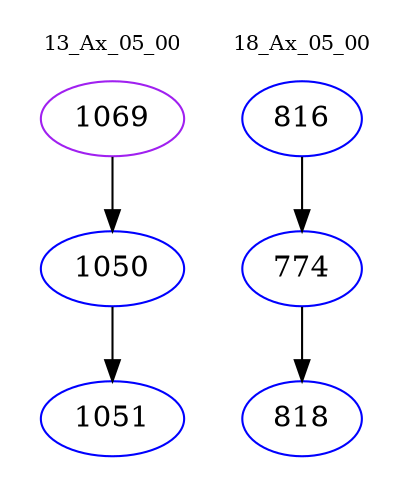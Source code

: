 digraph{
subgraph cluster_0 {
color = white
label = "13_Ax_05_00";
fontsize=10;
T0_1069 [label="1069", color="purple"]
T0_1069 -> T0_1050 [color="black"]
T0_1050 [label="1050", color="blue"]
T0_1050 -> T0_1051 [color="black"]
T0_1051 [label="1051", color="blue"]
}
subgraph cluster_1 {
color = white
label = "18_Ax_05_00";
fontsize=10;
T1_816 [label="816", color="blue"]
T1_816 -> T1_774 [color="black"]
T1_774 [label="774", color="blue"]
T1_774 -> T1_818 [color="black"]
T1_818 [label="818", color="blue"]
}
}
